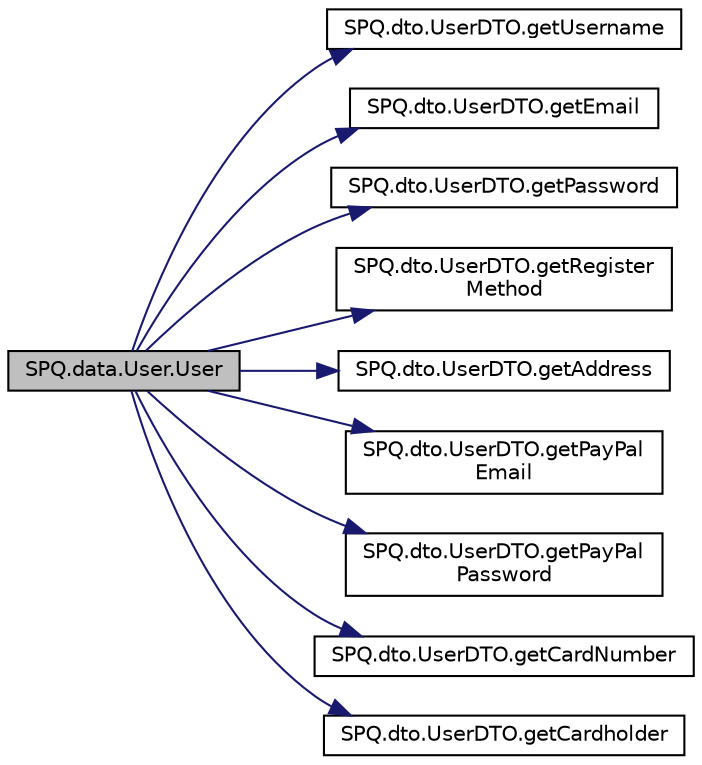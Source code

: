 digraph "SPQ.data.User.User"
{
  edge [fontname="Helvetica",fontsize="10",labelfontname="Helvetica",labelfontsize="10"];
  node [fontname="Helvetica",fontsize="10",shape=record];
  rankdir="LR";
  Node6 [label="SPQ.data.User.User",height=0.2,width=0.4,color="black", fillcolor="grey75", style="filled", fontcolor="black"];
  Node6 -> Node7 [color="midnightblue",fontsize="10",style="solid"];
  Node7 [label="SPQ.dto.UserDTO.getUsername",height=0.2,width=0.4,color="black", fillcolor="white", style="filled",URL="$class_s_p_q_1_1dto_1_1_user_d_t_o.html#a0cd335456c4f53b97069820475742980"];
  Node6 -> Node8 [color="midnightblue",fontsize="10",style="solid"];
  Node8 [label="SPQ.dto.UserDTO.getEmail",height=0.2,width=0.4,color="black", fillcolor="white", style="filled",URL="$class_s_p_q_1_1dto_1_1_user_d_t_o.html#a67038ab8bab7cb7119ece00bcb20a360"];
  Node6 -> Node9 [color="midnightblue",fontsize="10",style="solid"];
  Node9 [label="SPQ.dto.UserDTO.getPassword",height=0.2,width=0.4,color="black", fillcolor="white", style="filled",URL="$class_s_p_q_1_1dto_1_1_user_d_t_o.html#a955f436e60336683283a6fcd6fc5f874"];
  Node6 -> Node10 [color="midnightblue",fontsize="10",style="solid"];
  Node10 [label="SPQ.dto.UserDTO.getRegister\lMethod",height=0.2,width=0.4,color="black", fillcolor="white", style="filled",URL="$class_s_p_q_1_1dto_1_1_user_d_t_o.html#ab2180112e27f967d77dd4696f88bd2ef"];
  Node6 -> Node11 [color="midnightblue",fontsize="10",style="solid"];
  Node11 [label="SPQ.dto.UserDTO.getAddress",height=0.2,width=0.4,color="black", fillcolor="white", style="filled",URL="$class_s_p_q_1_1dto_1_1_user_d_t_o.html#a5234f9e12bcda79c32c4aec80de40ad2"];
  Node6 -> Node12 [color="midnightblue",fontsize="10",style="solid"];
  Node12 [label="SPQ.dto.UserDTO.getPayPal\lEmail",height=0.2,width=0.4,color="black", fillcolor="white", style="filled",URL="$class_s_p_q_1_1dto_1_1_user_d_t_o.html#a42f2eecae334e6e937419b1c201cb1f2"];
  Node6 -> Node13 [color="midnightblue",fontsize="10",style="solid"];
  Node13 [label="SPQ.dto.UserDTO.getPayPal\lPassword",height=0.2,width=0.4,color="black", fillcolor="white", style="filled",URL="$class_s_p_q_1_1dto_1_1_user_d_t_o.html#ab024e5157674f9bc382edfda06c348ec"];
  Node6 -> Node14 [color="midnightblue",fontsize="10",style="solid"];
  Node14 [label="SPQ.dto.UserDTO.getCardNumber",height=0.2,width=0.4,color="black", fillcolor="white", style="filled",URL="$class_s_p_q_1_1dto_1_1_user_d_t_o.html#a6ffd8dce998a3e1756aa82e7b2981dd4"];
  Node6 -> Node15 [color="midnightblue",fontsize="10",style="solid"];
  Node15 [label="SPQ.dto.UserDTO.getCardholder",height=0.2,width=0.4,color="black", fillcolor="white", style="filled",URL="$class_s_p_q_1_1dto_1_1_user_d_t_o.html#a82fe9a242f18d3cb62735cee648e71d9"];
}

